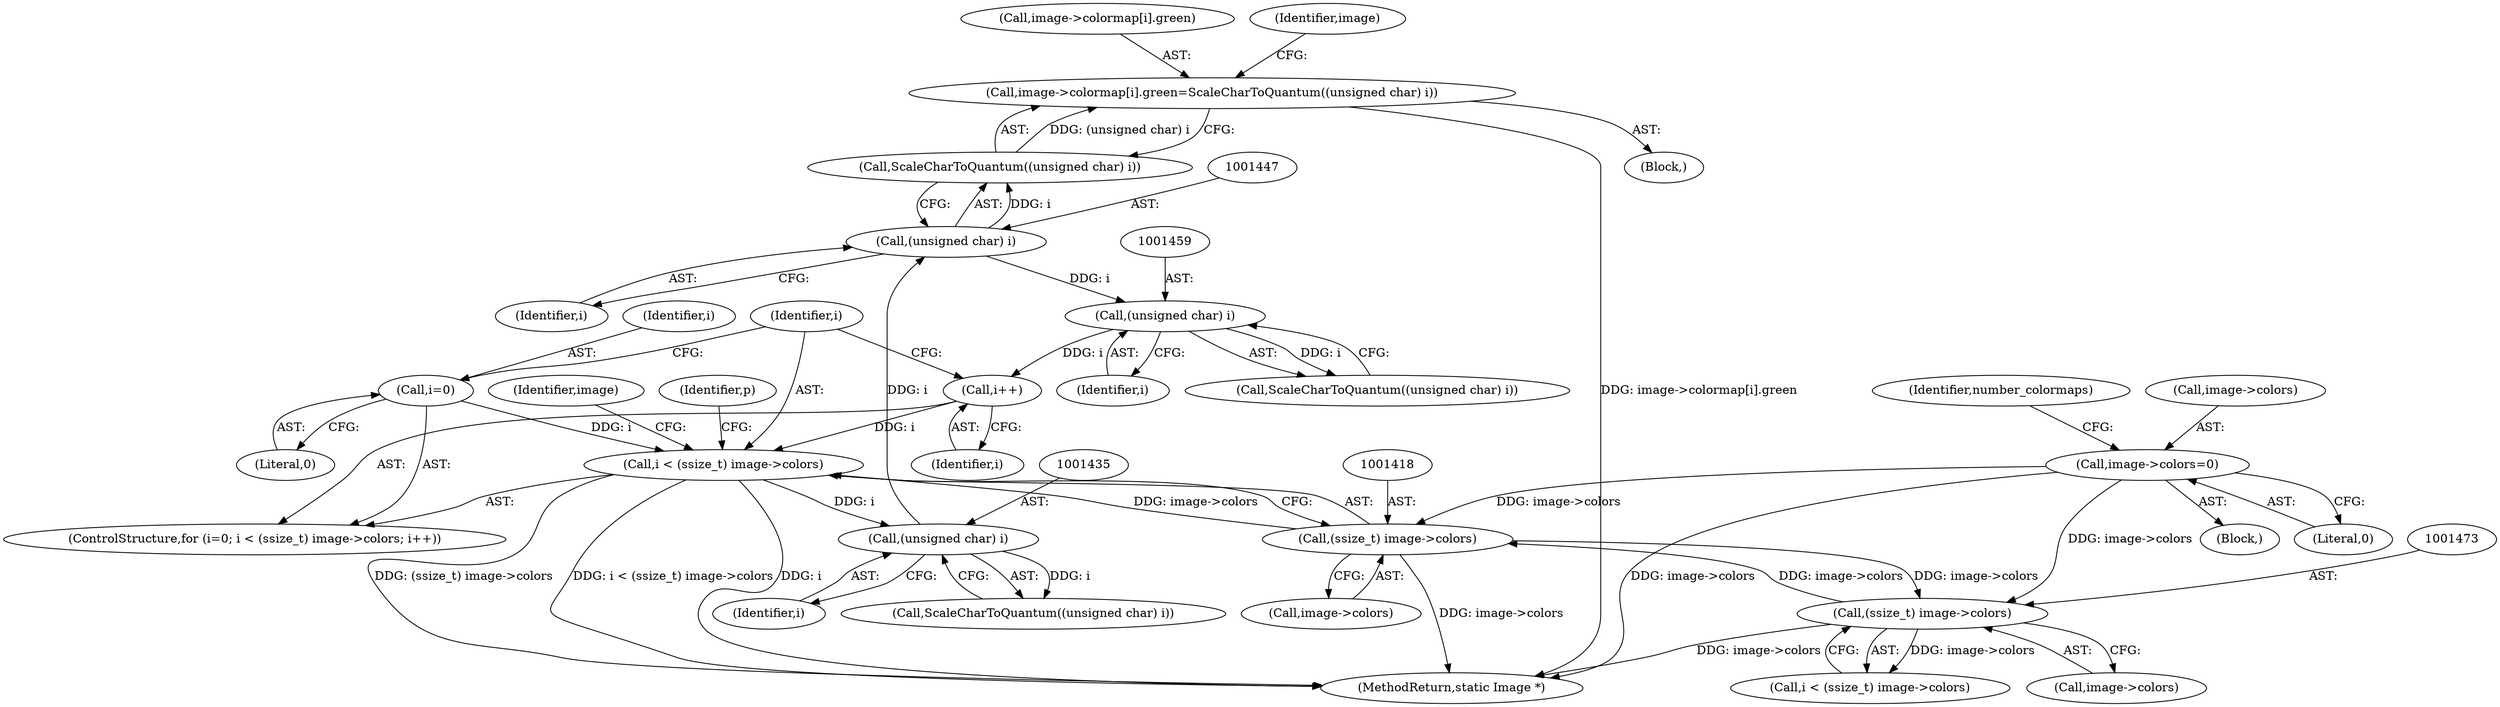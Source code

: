digraph "0_ImageMagick_73fb0aac5b958521e1511e179ecc0ad49f70ebaf@array" {
"1001437" [label="(Call,image->colormap[i].green=ScaleCharToQuantum((unsigned char) i))"];
"1001445" [label="(Call,ScaleCharToQuantum((unsigned char) i))"];
"1001446" [label="(Call,(unsigned char) i)"];
"1001434" [label="(Call,(unsigned char) i)"];
"1001415" [label="(Call,i < (ssize_t) image->colors)"];
"1001422" [label="(Call,i++)"];
"1001458" [label="(Call,(unsigned char) i)"];
"1001412" [label="(Call,i=0)"];
"1001417" [label="(Call,(ssize_t) image->colors)"];
"1001472" [label="(Call,(ssize_t) image->colors)"];
"1001804" [label="(Call,image->colors=0)"];
"1001415" [label="(Call,i < (ssize_t) image->colors)"];
"1001624" [label="(Block,)"];
"1001448" [label="(Identifier,i)"];
"1001422" [label="(Call,i++)"];
"1001414" [label="(Literal,0)"];
"1001437" [label="(Call,image->colormap[i].green=ScaleCharToQuantum((unsigned char) i))"];
"1001434" [label="(Call,(unsigned char) i)"];
"1001411" [label="(ControlStructure,for (i=0; i < (ssize_t) image->colors; i++))"];
"1001472" [label="(Call,(ssize_t) image->colors)"];
"1001522" [label="(Identifier,p)"];
"1001808" [label="(Literal,0)"];
"1001804" [label="(Call,image->colors=0)"];
"1001424" [label="(Block,)"];
"1001936" [label="(MethodReturn,static Image *)"];
"1001457" [label="(Call,ScaleCharToQuantum((unsigned char) i))"];
"1001470" [label="(Call,i < (ssize_t) image->colors)"];
"1001413" [label="(Identifier,i)"];
"1001474" [label="(Call,image->colors)"];
"1001811" [label="(Identifier,number_colormaps)"];
"1001436" [label="(Identifier,i)"];
"1001416" [label="(Identifier,i)"];
"1001433" [label="(Call,ScaleCharToQuantum((unsigned char) i))"];
"1001412" [label="(Call,i=0)"];
"1001419" [label="(Call,image->colors)"];
"1001438" [label="(Call,image->colormap[i].green)"];
"1001453" [label="(Identifier,image)"];
"1001417" [label="(Call,(ssize_t) image->colors)"];
"1001445" [label="(Call,ScaleCharToQuantum((unsigned char) i))"];
"1001446" [label="(Call,(unsigned char) i)"];
"1001423" [label="(Identifier,i)"];
"1001429" [label="(Identifier,image)"];
"1001805" [label="(Call,image->colors)"];
"1001458" [label="(Call,(unsigned char) i)"];
"1001460" [label="(Identifier,i)"];
"1001437" -> "1001424"  [label="AST: "];
"1001437" -> "1001445"  [label="CFG: "];
"1001438" -> "1001437"  [label="AST: "];
"1001445" -> "1001437"  [label="AST: "];
"1001453" -> "1001437"  [label="CFG: "];
"1001437" -> "1001936"  [label="DDG: image->colormap[i].green"];
"1001445" -> "1001437"  [label="DDG: (unsigned char) i"];
"1001445" -> "1001446"  [label="CFG: "];
"1001446" -> "1001445"  [label="AST: "];
"1001446" -> "1001445"  [label="DDG: i"];
"1001446" -> "1001448"  [label="CFG: "];
"1001447" -> "1001446"  [label="AST: "];
"1001448" -> "1001446"  [label="AST: "];
"1001434" -> "1001446"  [label="DDG: i"];
"1001446" -> "1001458"  [label="DDG: i"];
"1001434" -> "1001433"  [label="AST: "];
"1001434" -> "1001436"  [label="CFG: "];
"1001435" -> "1001434"  [label="AST: "];
"1001436" -> "1001434"  [label="AST: "];
"1001433" -> "1001434"  [label="CFG: "];
"1001434" -> "1001433"  [label="DDG: i"];
"1001415" -> "1001434"  [label="DDG: i"];
"1001415" -> "1001411"  [label="AST: "];
"1001415" -> "1001417"  [label="CFG: "];
"1001416" -> "1001415"  [label="AST: "];
"1001417" -> "1001415"  [label="AST: "];
"1001429" -> "1001415"  [label="CFG: "];
"1001522" -> "1001415"  [label="CFG: "];
"1001415" -> "1001936"  [label="DDG: (ssize_t) image->colors"];
"1001415" -> "1001936"  [label="DDG: i < (ssize_t) image->colors"];
"1001415" -> "1001936"  [label="DDG: i"];
"1001422" -> "1001415"  [label="DDG: i"];
"1001412" -> "1001415"  [label="DDG: i"];
"1001417" -> "1001415"  [label="DDG: image->colors"];
"1001422" -> "1001411"  [label="AST: "];
"1001422" -> "1001423"  [label="CFG: "];
"1001423" -> "1001422"  [label="AST: "];
"1001416" -> "1001422"  [label="CFG: "];
"1001458" -> "1001422"  [label="DDG: i"];
"1001458" -> "1001457"  [label="AST: "];
"1001458" -> "1001460"  [label="CFG: "];
"1001459" -> "1001458"  [label="AST: "];
"1001460" -> "1001458"  [label="AST: "];
"1001457" -> "1001458"  [label="CFG: "];
"1001458" -> "1001457"  [label="DDG: i"];
"1001412" -> "1001411"  [label="AST: "];
"1001412" -> "1001414"  [label="CFG: "];
"1001413" -> "1001412"  [label="AST: "];
"1001414" -> "1001412"  [label="AST: "];
"1001416" -> "1001412"  [label="CFG: "];
"1001417" -> "1001419"  [label="CFG: "];
"1001418" -> "1001417"  [label="AST: "];
"1001419" -> "1001417"  [label="AST: "];
"1001417" -> "1001936"  [label="DDG: image->colors"];
"1001472" -> "1001417"  [label="DDG: image->colors"];
"1001804" -> "1001417"  [label="DDG: image->colors"];
"1001417" -> "1001472"  [label="DDG: image->colors"];
"1001472" -> "1001470"  [label="AST: "];
"1001472" -> "1001474"  [label="CFG: "];
"1001473" -> "1001472"  [label="AST: "];
"1001474" -> "1001472"  [label="AST: "];
"1001470" -> "1001472"  [label="CFG: "];
"1001472" -> "1001936"  [label="DDG: image->colors"];
"1001472" -> "1001470"  [label="DDG: image->colors"];
"1001804" -> "1001472"  [label="DDG: image->colors"];
"1001804" -> "1001624"  [label="AST: "];
"1001804" -> "1001808"  [label="CFG: "];
"1001805" -> "1001804"  [label="AST: "];
"1001808" -> "1001804"  [label="AST: "];
"1001811" -> "1001804"  [label="CFG: "];
"1001804" -> "1001936"  [label="DDG: image->colors"];
}
